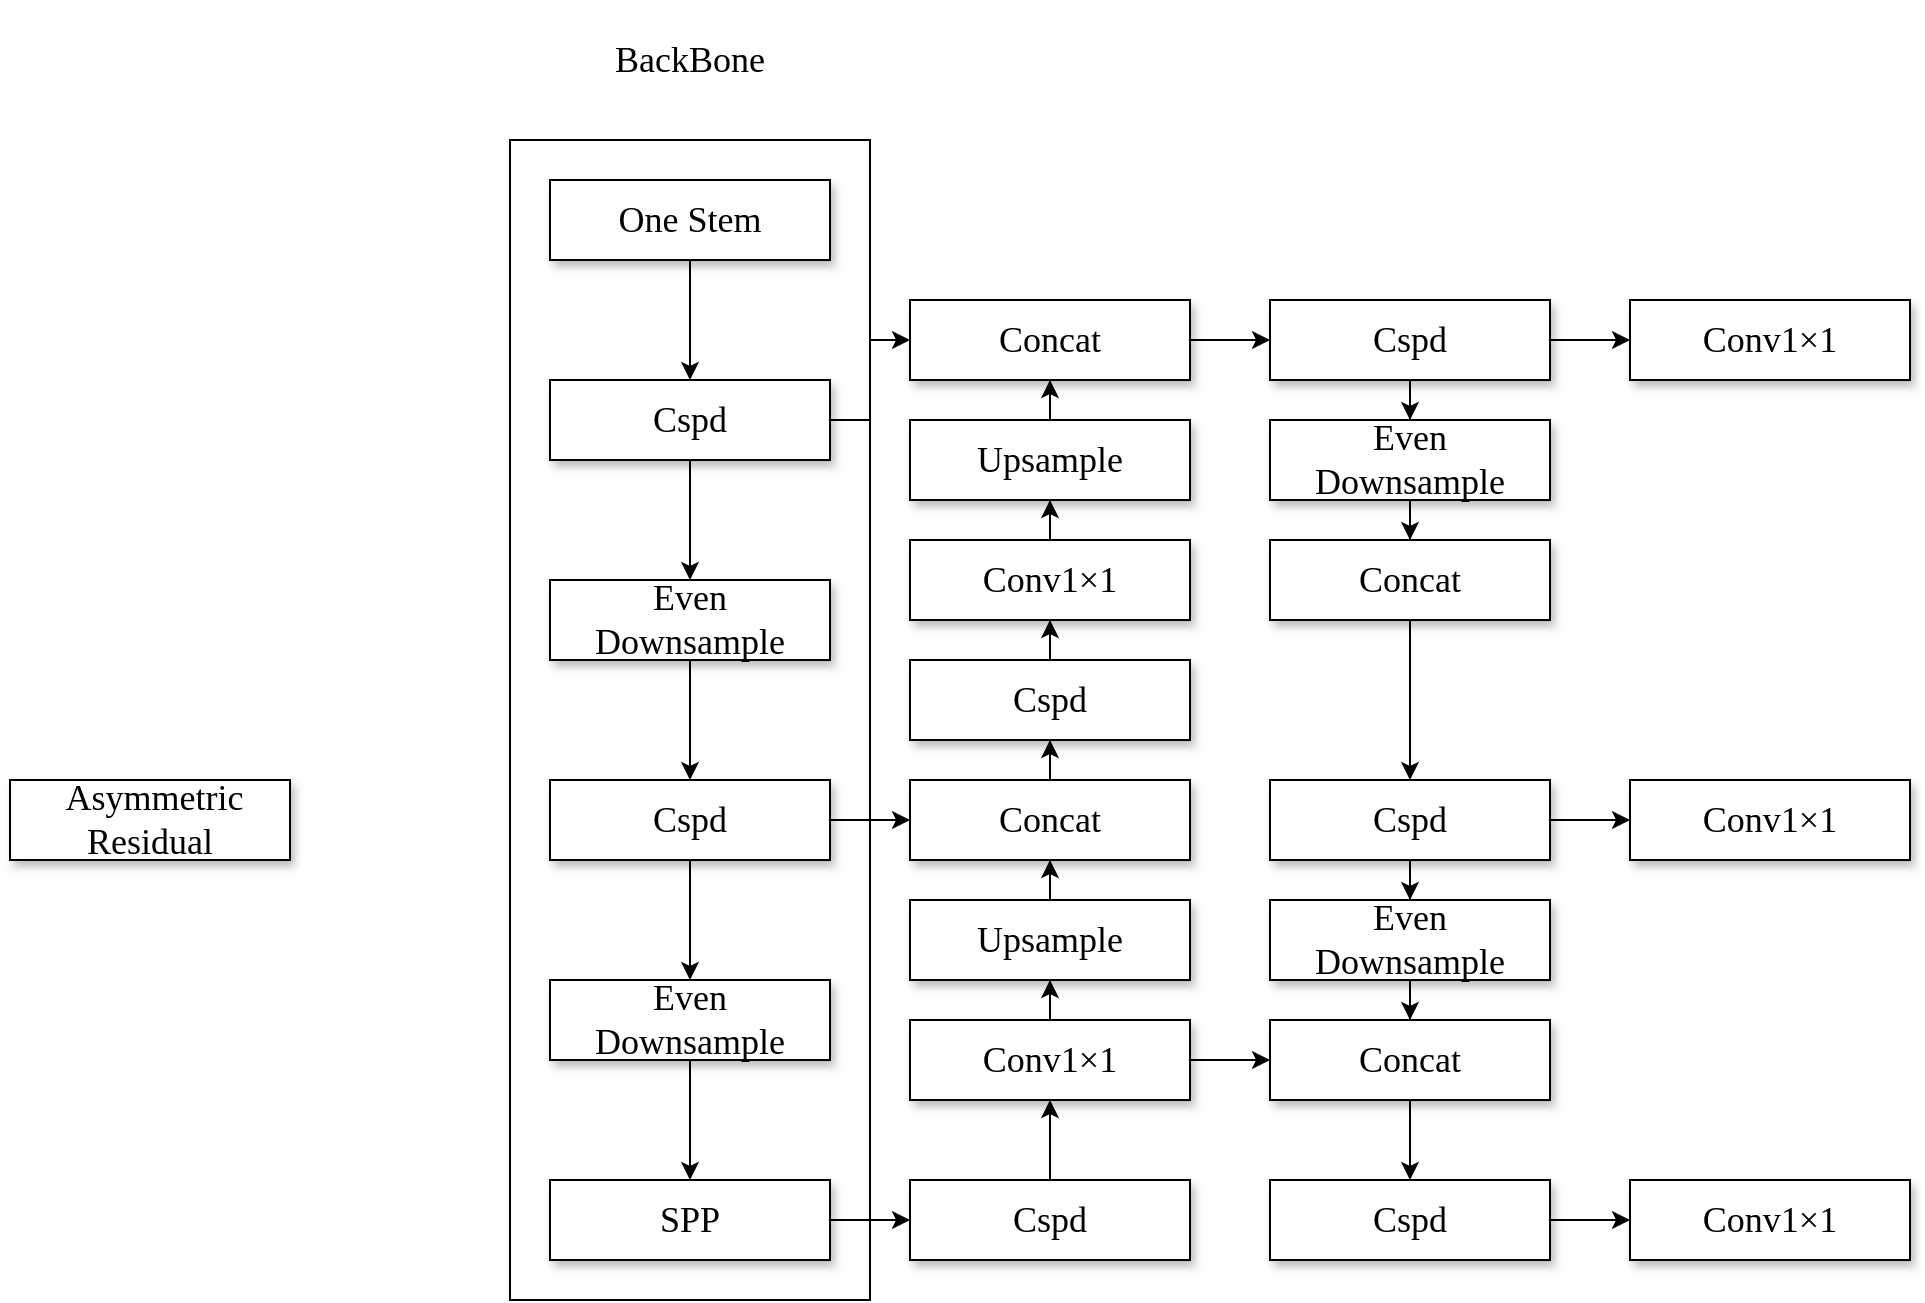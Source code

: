 <mxfile version="24.5.2" type="github">
  <diagram name="Page-1" id="edf60f1a-56cd-e834-aa8a-f176f3a09ee4">
    <mxGraphModel dx="2817" dy="687" grid="1" gridSize="10" guides="1" tooltips="1" connect="1" arrows="1" fold="1" page="1" pageScale="1" pageWidth="1100" pageHeight="850" background="none" math="0" shadow="0">
      <root>
        <mxCell id="0" />
        <mxCell id="1" parent="0" />
        <mxCell id="ypMZO8tSSEuYIi13xaaG-23" value="" style="edgeStyle=orthogonalEdgeStyle;rounded=0;orthogonalLoop=1;jettySize=auto;html=1;" edge="1" parent="1" source="ypMZO8tSSEuYIi13xaaG-7" target="ypMZO8tSSEuYIi13xaaG-15">
          <mxGeometry relative="1" as="geometry" />
        </mxCell>
        <mxCell id="ypMZO8tSSEuYIi13xaaG-7" value="&lt;font style=&quot;font-size: 18px;&quot;&gt;Even Downsample&lt;/font&gt;" style="whiteSpace=wrap;html=1;rounded=0;shadow=1;labelBackgroundColor=none;strokeWidth=1;fontFamily=Verdana;fontSize=8;align=center;spacing=6;" vertex="1" parent="1">
          <mxGeometry x="-360" y="620" width="140" height="40" as="geometry" />
        </mxCell>
        <mxCell id="ypMZO8tSSEuYIi13xaaG-8" value="&lt;font style=&quot;font-size: 18px;&quot;&gt;&amp;nbsp;Asymmetric Residual&lt;/font&gt;" style="whiteSpace=wrap;html=1;rounded=0;shadow=1;labelBackgroundColor=none;strokeWidth=1;fontFamily=Verdana;fontSize=8;align=center;spacing=6;" vertex="1" parent="1">
          <mxGeometry x="-630" y="720" width="140" height="40" as="geometry" />
        </mxCell>
        <mxCell id="ypMZO8tSSEuYIi13xaaG-50" value="" style="edgeStyle=orthogonalEdgeStyle;rounded=0;orthogonalLoop=1;jettySize=auto;html=1;" edge="1" parent="1" source="ypMZO8tSSEuYIi13xaaG-10" target="ypMZO8tSSEuYIi13xaaG-13">
          <mxGeometry relative="1" as="geometry" />
        </mxCell>
        <mxCell id="ypMZO8tSSEuYIi13xaaG-10" value="&lt;span style=&quot;font-size: 18px;&quot;&gt;One Stem&lt;/span&gt;" style="whiteSpace=wrap;html=1;rounded=0;shadow=1;labelBackgroundColor=none;strokeWidth=1;fontFamily=Verdana;fontSize=8;align=center;spacing=6;" vertex="1" parent="1">
          <mxGeometry x="-360" y="420" width="140" height="40" as="geometry" />
        </mxCell>
        <mxCell id="ypMZO8tSSEuYIi13xaaG-63" value="" style="edgeStyle=orthogonalEdgeStyle;rounded=0;orthogonalLoop=1;jettySize=auto;html=1;" edge="1" parent="1" source="ypMZO8tSSEuYIi13xaaG-12" target="ypMZO8tSSEuYIi13xaaG-56">
          <mxGeometry relative="1" as="geometry" />
        </mxCell>
        <mxCell id="ypMZO8tSSEuYIi13xaaG-12" value="&lt;span style=&quot;font-size: 18px;&quot;&gt;Concat&lt;/span&gt;" style="whiteSpace=wrap;html=1;rounded=0;shadow=1;labelBackgroundColor=none;strokeWidth=1;fontFamily=Verdana;fontSize=8;align=center;spacing=6;" vertex="1" parent="1">
          <mxGeometry x="-180" y="480" width="140" height="40" as="geometry" />
        </mxCell>
        <mxCell id="ypMZO8tSSEuYIi13xaaG-22" value="" style="edgeStyle=orthogonalEdgeStyle;rounded=0;orthogonalLoop=1;jettySize=auto;html=1;entryX=0.5;entryY=0;entryDx=0;entryDy=0;" edge="1" parent="1" source="ypMZO8tSSEuYIi13xaaG-13" target="ypMZO8tSSEuYIi13xaaG-7">
          <mxGeometry relative="1" as="geometry">
            <mxPoint x="-310" y="620" as="targetPoint" />
          </mxGeometry>
        </mxCell>
        <mxCell id="ypMZO8tSSEuYIi13xaaG-54" value="" style="edgeStyle=orthogonalEdgeStyle;rounded=0;orthogonalLoop=1;jettySize=auto;html=1;" edge="1" parent="1" source="ypMZO8tSSEuYIi13xaaG-13" target="ypMZO8tSSEuYIi13xaaG-12">
          <mxGeometry relative="1" as="geometry" />
        </mxCell>
        <mxCell id="ypMZO8tSSEuYIi13xaaG-13" value="&lt;span style=&quot;font-size: 18px;&quot;&gt;Cspd&lt;/span&gt;" style="whiteSpace=wrap;html=1;rounded=0;shadow=1;labelBackgroundColor=none;strokeWidth=1;fontFamily=Verdana;fontSize=8;align=center;spacing=6;" vertex="1" parent="1">
          <mxGeometry x="-360" y="520" width="140" height="40" as="geometry" />
        </mxCell>
        <mxCell id="ypMZO8tSSEuYIi13xaaG-25" value="" style="edgeStyle=orthogonalEdgeStyle;rounded=0;orthogonalLoop=1;jettySize=auto;html=1;" edge="1" parent="1" source="ypMZO8tSSEuYIi13xaaG-15" target="ypMZO8tSSEuYIi13xaaG-24">
          <mxGeometry relative="1" as="geometry" />
        </mxCell>
        <mxCell id="ypMZO8tSSEuYIi13xaaG-46" value="" style="edgeStyle=orthogonalEdgeStyle;rounded=0;orthogonalLoop=1;jettySize=auto;html=1;" edge="1" parent="1" source="ypMZO8tSSEuYIi13xaaG-15" target="ypMZO8tSSEuYIi13xaaG-44">
          <mxGeometry relative="1" as="geometry" />
        </mxCell>
        <mxCell id="ypMZO8tSSEuYIi13xaaG-15" value="&lt;span style=&quot;font-size: 18px;&quot;&gt;Cspd&lt;/span&gt;" style="whiteSpace=wrap;html=1;rounded=0;shadow=1;labelBackgroundColor=none;strokeWidth=1;fontFamily=Verdana;fontSize=8;align=center;spacing=6;" vertex="1" parent="1">
          <mxGeometry x="-360" y="720" width="140" height="40" as="geometry" />
        </mxCell>
        <mxCell id="ypMZO8tSSEuYIi13xaaG-27" value="" style="edgeStyle=orthogonalEdgeStyle;rounded=0;orthogonalLoop=1;jettySize=auto;html=1;" edge="1" parent="1" source="ypMZO8tSSEuYIi13xaaG-24" target="ypMZO8tSSEuYIi13xaaG-26">
          <mxGeometry relative="1" as="geometry" />
        </mxCell>
        <mxCell id="ypMZO8tSSEuYIi13xaaG-24" value="&lt;font style=&quot;font-size: 18px;&quot;&gt;Even Downsample&lt;/font&gt;" style="whiteSpace=wrap;html=1;rounded=0;shadow=1;labelBackgroundColor=none;strokeWidth=1;fontFamily=Verdana;fontSize=8;align=center;spacing=6;" vertex="1" parent="1">
          <mxGeometry x="-360" y="820" width="140" height="40" as="geometry" />
        </mxCell>
        <mxCell id="ypMZO8tSSEuYIi13xaaG-29" value="" style="edgeStyle=orthogonalEdgeStyle;rounded=0;orthogonalLoop=1;jettySize=auto;html=1;" edge="1" parent="1" source="ypMZO8tSSEuYIi13xaaG-26" target="ypMZO8tSSEuYIi13xaaG-28">
          <mxGeometry relative="1" as="geometry" />
        </mxCell>
        <mxCell id="ypMZO8tSSEuYIi13xaaG-26" value="&lt;font style=&quot;font-size: 18px;&quot;&gt;SPP&lt;/font&gt;" style="whiteSpace=wrap;html=1;rounded=0;shadow=1;labelBackgroundColor=none;strokeWidth=1;fontFamily=Verdana;fontSize=8;align=center;spacing=6;" vertex="1" parent="1">
          <mxGeometry x="-360" y="920" width="140" height="40" as="geometry" />
        </mxCell>
        <mxCell id="ypMZO8tSSEuYIi13xaaG-37" value="" style="edgeStyle=orthogonalEdgeStyle;rounded=0;orthogonalLoop=1;jettySize=auto;html=1;" edge="1" parent="1" source="ypMZO8tSSEuYIi13xaaG-28" target="ypMZO8tSSEuYIi13xaaG-32">
          <mxGeometry relative="1" as="geometry" />
        </mxCell>
        <mxCell id="ypMZO8tSSEuYIi13xaaG-28" value="&lt;span style=&quot;font-size: 18px;&quot;&gt;Cspd&lt;/span&gt;" style="whiteSpace=wrap;html=1;rounded=0;shadow=1;labelBackgroundColor=none;strokeWidth=1;fontFamily=Verdana;fontSize=8;align=center;spacing=6;" vertex="1" parent="1">
          <mxGeometry x="-180" y="920" width="140" height="40" as="geometry" />
        </mxCell>
        <mxCell id="ypMZO8tSSEuYIi13xaaG-43" value="" style="edgeStyle=orthogonalEdgeStyle;rounded=0;orthogonalLoop=1;jettySize=auto;html=1;" edge="1" parent="1" source="ypMZO8tSSEuYIi13xaaG-32" target="ypMZO8tSSEuYIi13xaaG-35">
          <mxGeometry relative="1" as="geometry" />
        </mxCell>
        <mxCell id="ypMZO8tSSEuYIi13xaaG-72" value="" style="edgeStyle=orthogonalEdgeStyle;rounded=0;orthogonalLoop=1;jettySize=auto;html=1;" edge="1" parent="1" source="ypMZO8tSSEuYIi13xaaG-32" target="ypMZO8tSSEuYIi13xaaG-61">
          <mxGeometry relative="1" as="geometry" />
        </mxCell>
        <mxCell id="ypMZO8tSSEuYIi13xaaG-32" value="&lt;font style=&quot;font-size: 18px;&quot;&gt;Conv1×1&lt;/font&gt;" style="whiteSpace=wrap;html=1;rounded=0;shadow=1;labelBackgroundColor=none;strokeWidth=1;fontFamily=Verdana;fontSize=8;align=center;spacing=6;" vertex="1" parent="1">
          <mxGeometry x="-180" y="840" width="140" height="40" as="geometry" />
        </mxCell>
        <mxCell id="ypMZO8tSSEuYIi13xaaG-49" value="" style="edgeStyle=orthogonalEdgeStyle;rounded=0;orthogonalLoop=1;jettySize=auto;html=1;" edge="1" parent="1" source="ypMZO8tSSEuYIi13xaaG-34" target="ypMZO8tSSEuYIi13xaaG-48">
          <mxGeometry relative="1" as="geometry" />
        </mxCell>
        <mxCell id="ypMZO8tSSEuYIi13xaaG-34" value="&lt;span style=&quot;font-size: 18px;&quot;&gt;Cspd&lt;/span&gt;" style="whiteSpace=wrap;html=1;rounded=0;shadow=1;labelBackgroundColor=none;strokeWidth=1;fontFamily=Verdana;fontSize=8;align=center;spacing=6;" vertex="1" parent="1">
          <mxGeometry x="-180" y="660" width="140" height="40" as="geometry" />
        </mxCell>
        <mxCell id="ypMZO8tSSEuYIi13xaaG-45" value="" style="edgeStyle=orthogonalEdgeStyle;rounded=0;orthogonalLoop=1;jettySize=auto;html=1;" edge="1" parent="1" source="ypMZO8tSSEuYIi13xaaG-35" target="ypMZO8tSSEuYIi13xaaG-44">
          <mxGeometry relative="1" as="geometry" />
        </mxCell>
        <mxCell id="ypMZO8tSSEuYIi13xaaG-35" value="&lt;span style=&quot;font-size: 18px;&quot;&gt;Upsample&lt;/span&gt;" style="whiteSpace=wrap;html=1;rounded=0;shadow=1;labelBackgroundColor=none;strokeWidth=1;fontFamily=Verdana;fontSize=8;align=center;spacing=6;" vertex="1" parent="1">
          <mxGeometry x="-180" y="780" width="140" height="40" as="geometry" />
        </mxCell>
        <mxCell id="ypMZO8tSSEuYIi13xaaG-47" value="" style="edgeStyle=orthogonalEdgeStyle;rounded=0;orthogonalLoop=1;jettySize=auto;html=1;" edge="1" parent="1" source="ypMZO8tSSEuYIi13xaaG-44" target="ypMZO8tSSEuYIi13xaaG-34">
          <mxGeometry relative="1" as="geometry" />
        </mxCell>
        <mxCell id="ypMZO8tSSEuYIi13xaaG-44" value="&lt;span style=&quot;font-size: 18px;&quot;&gt;Concat&lt;/span&gt;" style="whiteSpace=wrap;html=1;rounded=0;shadow=1;labelBackgroundColor=none;strokeWidth=1;fontFamily=Verdana;fontSize=8;align=center;spacing=6;" vertex="1" parent="1">
          <mxGeometry x="-180" y="720" width="140" height="40" as="geometry" />
        </mxCell>
        <mxCell id="ypMZO8tSSEuYIi13xaaG-52" value="" style="edgeStyle=orthogonalEdgeStyle;rounded=0;orthogonalLoop=1;jettySize=auto;html=1;" edge="1" parent="1" source="ypMZO8tSSEuYIi13xaaG-48" target="ypMZO8tSSEuYIi13xaaG-51">
          <mxGeometry relative="1" as="geometry" />
        </mxCell>
        <mxCell id="ypMZO8tSSEuYIi13xaaG-48" value="&lt;font style=&quot;font-size: 18px;&quot;&gt;Conv1×1&lt;/font&gt;" style="whiteSpace=wrap;html=1;rounded=0;shadow=1;labelBackgroundColor=none;strokeWidth=1;fontFamily=Verdana;fontSize=8;align=center;spacing=6;" vertex="1" parent="1">
          <mxGeometry x="-180" y="600" width="140" height="40" as="geometry" />
        </mxCell>
        <mxCell id="ypMZO8tSSEuYIi13xaaG-55" value="" style="edgeStyle=orthogonalEdgeStyle;rounded=0;orthogonalLoop=1;jettySize=auto;html=1;" edge="1" parent="1" source="ypMZO8tSSEuYIi13xaaG-51" target="ypMZO8tSSEuYIi13xaaG-12">
          <mxGeometry relative="1" as="geometry" />
        </mxCell>
        <mxCell id="ypMZO8tSSEuYIi13xaaG-51" value="&lt;span style=&quot;font-size: 18px;&quot;&gt;Upsample&lt;/span&gt;" style="whiteSpace=wrap;html=1;rounded=0;shadow=1;labelBackgroundColor=none;strokeWidth=1;fontFamily=Verdana;fontSize=8;align=center;spacing=6;" vertex="1" parent="1">
          <mxGeometry x="-180" y="540" width="140" height="40" as="geometry" />
        </mxCell>
        <mxCell id="ypMZO8tSSEuYIi13xaaG-65" value="" style="edgeStyle=orthogonalEdgeStyle;rounded=0;orthogonalLoop=1;jettySize=auto;html=1;" edge="1" parent="1" source="ypMZO8tSSEuYIi13xaaG-56" target="ypMZO8tSSEuYIi13xaaG-57">
          <mxGeometry relative="1" as="geometry" />
        </mxCell>
        <mxCell id="ypMZO8tSSEuYIi13xaaG-74" value="" style="edgeStyle=orthogonalEdgeStyle;rounded=0;orthogonalLoop=1;jettySize=auto;html=1;" edge="1" parent="1" source="ypMZO8tSSEuYIi13xaaG-56" target="ypMZO8tSSEuYIi13xaaG-73">
          <mxGeometry relative="1" as="geometry" />
        </mxCell>
        <mxCell id="ypMZO8tSSEuYIi13xaaG-56" value="&lt;span style=&quot;font-size: 18px;&quot;&gt;Cspd&lt;/span&gt;" style="whiteSpace=wrap;html=1;rounded=0;shadow=1;labelBackgroundColor=none;strokeWidth=1;fontFamily=Verdana;fontSize=8;align=center;spacing=6;" vertex="1" parent="1">
          <mxGeometry y="480" width="140" height="40" as="geometry" />
        </mxCell>
        <mxCell id="ypMZO8tSSEuYIi13xaaG-67" value="" style="edgeStyle=orthogonalEdgeStyle;rounded=0;orthogonalLoop=1;jettySize=auto;html=1;" edge="1" parent="1" source="ypMZO8tSSEuYIi13xaaG-57" target="ypMZO8tSSEuYIi13xaaG-58">
          <mxGeometry relative="1" as="geometry" />
        </mxCell>
        <mxCell id="ypMZO8tSSEuYIi13xaaG-57" value="&lt;font style=&quot;font-size: 18px;&quot;&gt;Even Downsample&lt;/font&gt;" style="whiteSpace=wrap;html=1;rounded=0;shadow=1;labelBackgroundColor=none;strokeWidth=1;fontFamily=Verdana;fontSize=8;align=center;spacing=6;" vertex="1" parent="1">
          <mxGeometry y="540" width="140" height="40" as="geometry" />
        </mxCell>
        <mxCell id="ypMZO8tSSEuYIi13xaaG-68" value="" style="edgeStyle=orthogonalEdgeStyle;rounded=0;orthogonalLoop=1;jettySize=auto;html=1;" edge="1" parent="1" source="ypMZO8tSSEuYIi13xaaG-58" target="ypMZO8tSSEuYIi13xaaG-59">
          <mxGeometry relative="1" as="geometry" />
        </mxCell>
        <mxCell id="ypMZO8tSSEuYIi13xaaG-58" value="&lt;span style=&quot;font-size: 18px;&quot;&gt;Concat&lt;/span&gt;" style="whiteSpace=wrap;html=1;rounded=0;shadow=1;labelBackgroundColor=none;strokeWidth=1;fontFamily=Verdana;fontSize=8;align=center;spacing=6;" vertex="1" parent="1">
          <mxGeometry y="600" width="140" height="40" as="geometry" />
        </mxCell>
        <mxCell id="ypMZO8tSSEuYIi13xaaG-69" value="" style="edgeStyle=orthogonalEdgeStyle;rounded=0;orthogonalLoop=1;jettySize=auto;html=1;" edge="1" parent="1" source="ypMZO8tSSEuYIi13xaaG-59" target="ypMZO8tSSEuYIi13xaaG-60">
          <mxGeometry relative="1" as="geometry" />
        </mxCell>
        <mxCell id="ypMZO8tSSEuYIi13xaaG-76" value="" style="edgeStyle=orthogonalEdgeStyle;rounded=0;orthogonalLoop=1;jettySize=auto;html=1;" edge="1" parent="1" source="ypMZO8tSSEuYIi13xaaG-59" target="ypMZO8tSSEuYIi13xaaG-75">
          <mxGeometry relative="1" as="geometry" />
        </mxCell>
        <mxCell id="ypMZO8tSSEuYIi13xaaG-59" value="&lt;span style=&quot;font-size: 18px;&quot;&gt;Cspd&lt;/span&gt;" style="whiteSpace=wrap;html=1;rounded=0;shadow=1;labelBackgroundColor=none;strokeWidth=1;fontFamily=Verdana;fontSize=8;align=center;spacing=6;" vertex="1" parent="1">
          <mxGeometry y="720" width="140" height="40" as="geometry" />
        </mxCell>
        <mxCell id="ypMZO8tSSEuYIi13xaaG-70" value="" style="edgeStyle=orthogonalEdgeStyle;rounded=0;orthogonalLoop=1;jettySize=auto;html=1;" edge="1" parent="1" source="ypMZO8tSSEuYIi13xaaG-60" target="ypMZO8tSSEuYIi13xaaG-61">
          <mxGeometry relative="1" as="geometry" />
        </mxCell>
        <mxCell id="ypMZO8tSSEuYIi13xaaG-60" value="&lt;font style=&quot;font-size: 18px;&quot;&gt;Even Downsample&lt;/font&gt;" style="whiteSpace=wrap;html=1;rounded=0;shadow=1;labelBackgroundColor=none;strokeWidth=1;fontFamily=Verdana;fontSize=8;align=center;spacing=6;" vertex="1" parent="1">
          <mxGeometry y="780" width="140" height="40" as="geometry" />
        </mxCell>
        <mxCell id="ypMZO8tSSEuYIi13xaaG-71" value="" style="edgeStyle=orthogonalEdgeStyle;rounded=0;orthogonalLoop=1;jettySize=auto;html=1;" edge="1" parent="1" source="ypMZO8tSSEuYIi13xaaG-61" target="ypMZO8tSSEuYIi13xaaG-62">
          <mxGeometry relative="1" as="geometry" />
        </mxCell>
        <mxCell id="ypMZO8tSSEuYIi13xaaG-61" value="&lt;span style=&quot;font-size: 18px;&quot;&gt;Concat&lt;/span&gt;" style="whiteSpace=wrap;html=1;rounded=0;shadow=1;labelBackgroundColor=none;strokeWidth=1;fontFamily=Verdana;fontSize=8;align=center;spacing=6;" vertex="1" parent="1">
          <mxGeometry y="840" width="140" height="40" as="geometry" />
        </mxCell>
        <mxCell id="ypMZO8tSSEuYIi13xaaG-79" value="" style="edgeStyle=orthogonalEdgeStyle;rounded=0;orthogonalLoop=1;jettySize=auto;html=1;" edge="1" parent="1" source="ypMZO8tSSEuYIi13xaaG-62" target="ypMZO8tSSEuYIi13xaaG-77">
          <mxGeometry relative="1" as="geometry" />
        </mxCell>
        <mxCell id="ypMZO8tSSEuYIi13xaaG-62" value="&lt;span style=&quot;font-size: 18px;&quot;&gt;Cspd&lt;/span&gt;" style="whiteSpace=wrap;html=1;rounded=0;shadow=1;labelBackgroundColor=none;strokeWidth=1;fontFamily=Verdana;fontSize=8;align=center;spacing=6;" vertex="1" parent="1">
          <mxGeometry y="920" width="140" height="40" as="geometry" />
        </mxCell>
        <mxCell id="ypMZO8tSSEuYIi13xaaG-73" value="&lt;font style=&quot;font-size: 18px;&quot;&gt;Conv1×1&lt;/font&gt;" style="whiteSpace=wrap;html=1;rounded=0;shadow=1;labelBackgroundColor=none;strokeWidth=1;fontFamily=Verdana;fontSize=8;align=center;spacing=6;" vertex="1" parent="1">
          <mxGeometry x="180" y="480" width="140" height="40" as="geometry" />
        </mxCell>
        <mxCell id="ypMZO8tSSEuYIi13xaaG-75" value="&lt;font style=&quot;font-size: 18px;&quot;&gt;Conv1×1&lt;/font&gt;" style="whiteSpace=wrap;html=1;rounded=0;shadow=1;labelBackgroundColor=none;strokeWidth=1;fontFamily=Verdana;fontSize=8;align=center;spacing=6;" vertex="1" parent="1">
          <mxGeometry x="180" y="720" width="140" height="40" as="geometry" />
        </mxCell>
        <mxCell id="ypMZO8tSSEuYIi13xaaG-77" value="&lt;font style=&quot;font-size: 18px;&quot;&gt;Conv1×1&lt;/font&gt;" style="whiteSpace=wrap;html=1;rounded=0;shadow=1;labelBackgroundColor=none;strokeWidth=1;fontFamily=Verdana;fontSize=8;align=center;spacing=6;" vertex="1" parent="1">
          <mxGeometry x="180" y="920" width="140" height="40" as="geometry" />
        </mxCell>
        <mxCell id="ypMZO8tSSEuYIi13xaaG-80" value="" style="rounded=0;whiteSpace=wrap;html=1;fillColor=none;" vertex="1" parent="1">
          <mxGeometry x="-380" y="400" width="180" height="580" as="geometry" />
        </mxCell>
        <mxCell id="ypMZO8tSSEuYIi13xaaG-81" value="&lt;span style=&quot;font-family: Verdana; font-size: 18px;&quot;&gt;BackBone&lt;/span&gt;" style="rounded=0;whiteSpace=wrap;html=1;strokeColor=none;" vertex="1" parent="1">
          <mxGeometry x="-350" y="330" width="120" height="60" as="geometry" />
        </mxCell>
      </root>
    </mxGraphModel>
  </diagram>
</mxfile>
